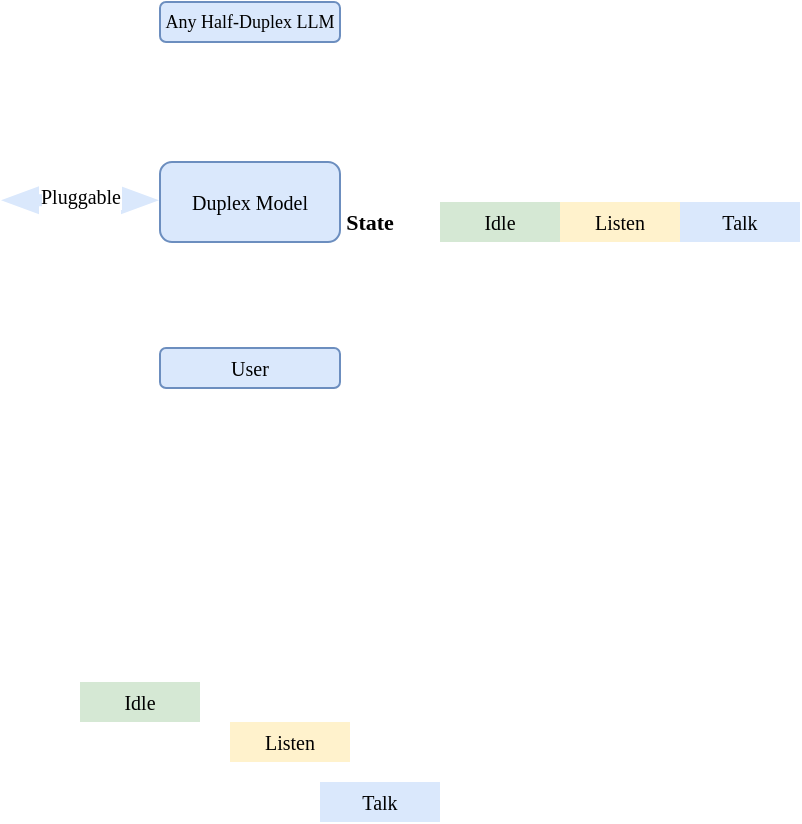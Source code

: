 <mxfile version="26.0.11">
  <diagram name="第 1 页" id="Wgpo2z5KQU_UvKr207dG">
    <mxGraphModel dx="1032" dy="744" grid="1" gridSize="10" guides="1" tooltips="1" connect="1" arrows="1" fold="1" page="1" pageScale="1" pageWidth="1169" pageHeight="827" math="0" shadow="0">
      <root>
        <mxCell id="0" />
        <mxCell id="1" parent="0" />
        <mxCell id="Il0opDdOFkqLLMlfTNy--44" value="" style="shape=flexArrow;endArrow=classic;startArrow=classic;html=1;rounded=0;fillColor=#dae8fc;strokeColor=none;align=center;arcSize=16;width=6;startWidth=7;endWidth=7;" edge="1" parent="1">
          <mxGeometry width="100" height="100" relative="1" as="geometry">
            <mxPoint y="339.13" as="sourcePoint" />
            <mxPoint x="80" y="339.13" as="targetPoint" />
          </mxGeometry>
        </mxCell>
        <mxCell id="Il0opDdOFkqLLMlfTNy--45" value="Pluggable" style="edgeLabel;html=1;align=center;verticalAlign=middle;resizable=0;points=[];fontSize=10;fontFamily=Times New Roman;spacing=0;" vertex="1" connectable="0" parent="Il0opDdOFkqLLMlfTNy--44">
          <mxGeometry relative="1" as="geometry">
            <mxPoint y="-2" as="offset" />
          </mxGeometry>
        </mxCell>
        <mxCell id="Il0opDdOFkqLLMlfTNy--1" value="&lt;font face=&quot;Times New Roman&quot;&gt;Any Half-Duplex LLM&lt;/font&gt;" style="rounded=1;whiteSpace=wrap;html=1;fontSize=9;fillColor=#dae8fc;strokeColor=#6c8ebf;" vertex="1" parent="1">
          <mxGeometry x="80" y="240" width="90" height="20" as="geometry" />
        </mxCell>
        <mxCell id="Il0opDdOFkqLLMlfTNy--2" value="&lt;font face=&quot;Times New Roman&quot;&gt;Duplex Model&lt;/font&gt;" style="rounded=1;whiteSpace=wrap;html=1;fontSize=10;fillColor=#dae8fc;strokeColor=#6c8ebf;glass=0;shadow=0;comic=0;enumerate=0;" vertex="1" parent="1">
          <mxGeometry x="80" y="320" width="90" height="40" as="geometry" />
        </mxCell>
        <mxCell id="Il0opDdOFkqLLMlfTNy--3" value="&lt;font face=&quot;Times New Roman&quot;&gt;User&lt;/font&gt;" style="rounded=1;whiteSpace=wrap;html=1;fontSize=10;fillColor=#dae8fc;strokeColor=#6c8ebf;" vertex="1" parent="1">
          <mxGeometry x="80" y="413" width="90" height="20" as="geometry" />
        </mxCell>
        <mxCell id="Il0opDdOFkqLLMlfTNy--6" value="Idle" style="rounded=0;whiteSpace=wrap;html=1;strokeColor=none;fillColor=#d5e8d4;fontSize=10;fontFamily=Times New Roman;" vertex="1" parent="1">
          <mxGeometry x="220" y="340" width="60" height="20" as="geometry" />
        </mxCell>
        <mxCell id="Il0opDdOFkqLLMlfTNy--38" value="State" style="text;html=1;align=center;verticalAlign=middle;whiteSpace=wrap;rounded=0;fontSize=11;fontFamily=Times New Roman;fontStyle=1" vertex="1" parent="1">
          <mxGeometry x="170" y="340" width="30" height="20" as="geometry" />
        </mxCell>
        <mxCell id="Il0opDdOFkqLLMlfTNy--39" value="Listen" style="rounded=0;whiteSpace=wrap;html=1;strokeColor=none;fillColor=#fff2cc;fontSize=10;fontFamily=Times New Roman;" vertex="1" parent="1">
          <mxGeometry x="280" y="340" width="60" height="20" as="geometry" />
        </mxCell>
        <mxCell id="Il0opDdOFkqLLMlfTNy--40" value="Talk" style="rounded=0;whiteSpace=wrap;html=1;strokeColor=none;fillColor=#dae8fc;fontSize=10;fontFamily=Times New Roman;" vertex="1" parent="1">
          <mxGeometry x="340" y="340" width="60" height="20" as="geometry" />
        </mxCell>
        <mxCell id="Il0opDdOFkqLLMlfTNy--41" value="Idle" style="rounded=0;whiteSpace=wrap;html=1;strokeColor=none;fillColor=#d5e8d4;fontSize=10;fontFamily=Times New Roman;" vertex="1" parent="1">
          <mxGeometry x="40" y="580" width="60" height="20" as="geometry" />
        </mxCell>
        <mxCell id="Il0opDdOFkqLLMlfTNy--42" value="Listen" style="rounded=0;whiteSpace=wrap;html=1;strokeColor=none;fillColor=#fff2cc;fontSize=10;fontFamily=Times New Roman;" vertex="1" parent="1">
          <mxGeometry x="115" y="600" width="60" height="20" as="geometry" />
        </mxCell>
        <mxCell id="Il0opDdOFkqLLMlfTNy--43" value="Talk" style="rounded=0;whiteSpace=wrap;html=1;strokeColor=none;fillColor=#dae8fc;fontSize=10;fontFamily=Times New Roman;" vertex="1" parent="1">
          <mxGeometry x="160" y="630" width="60" height="20" as="geometry" />
        </mxCell>
      </root>
    </mxGraphModel>
  </diagram>
</mxfile>
